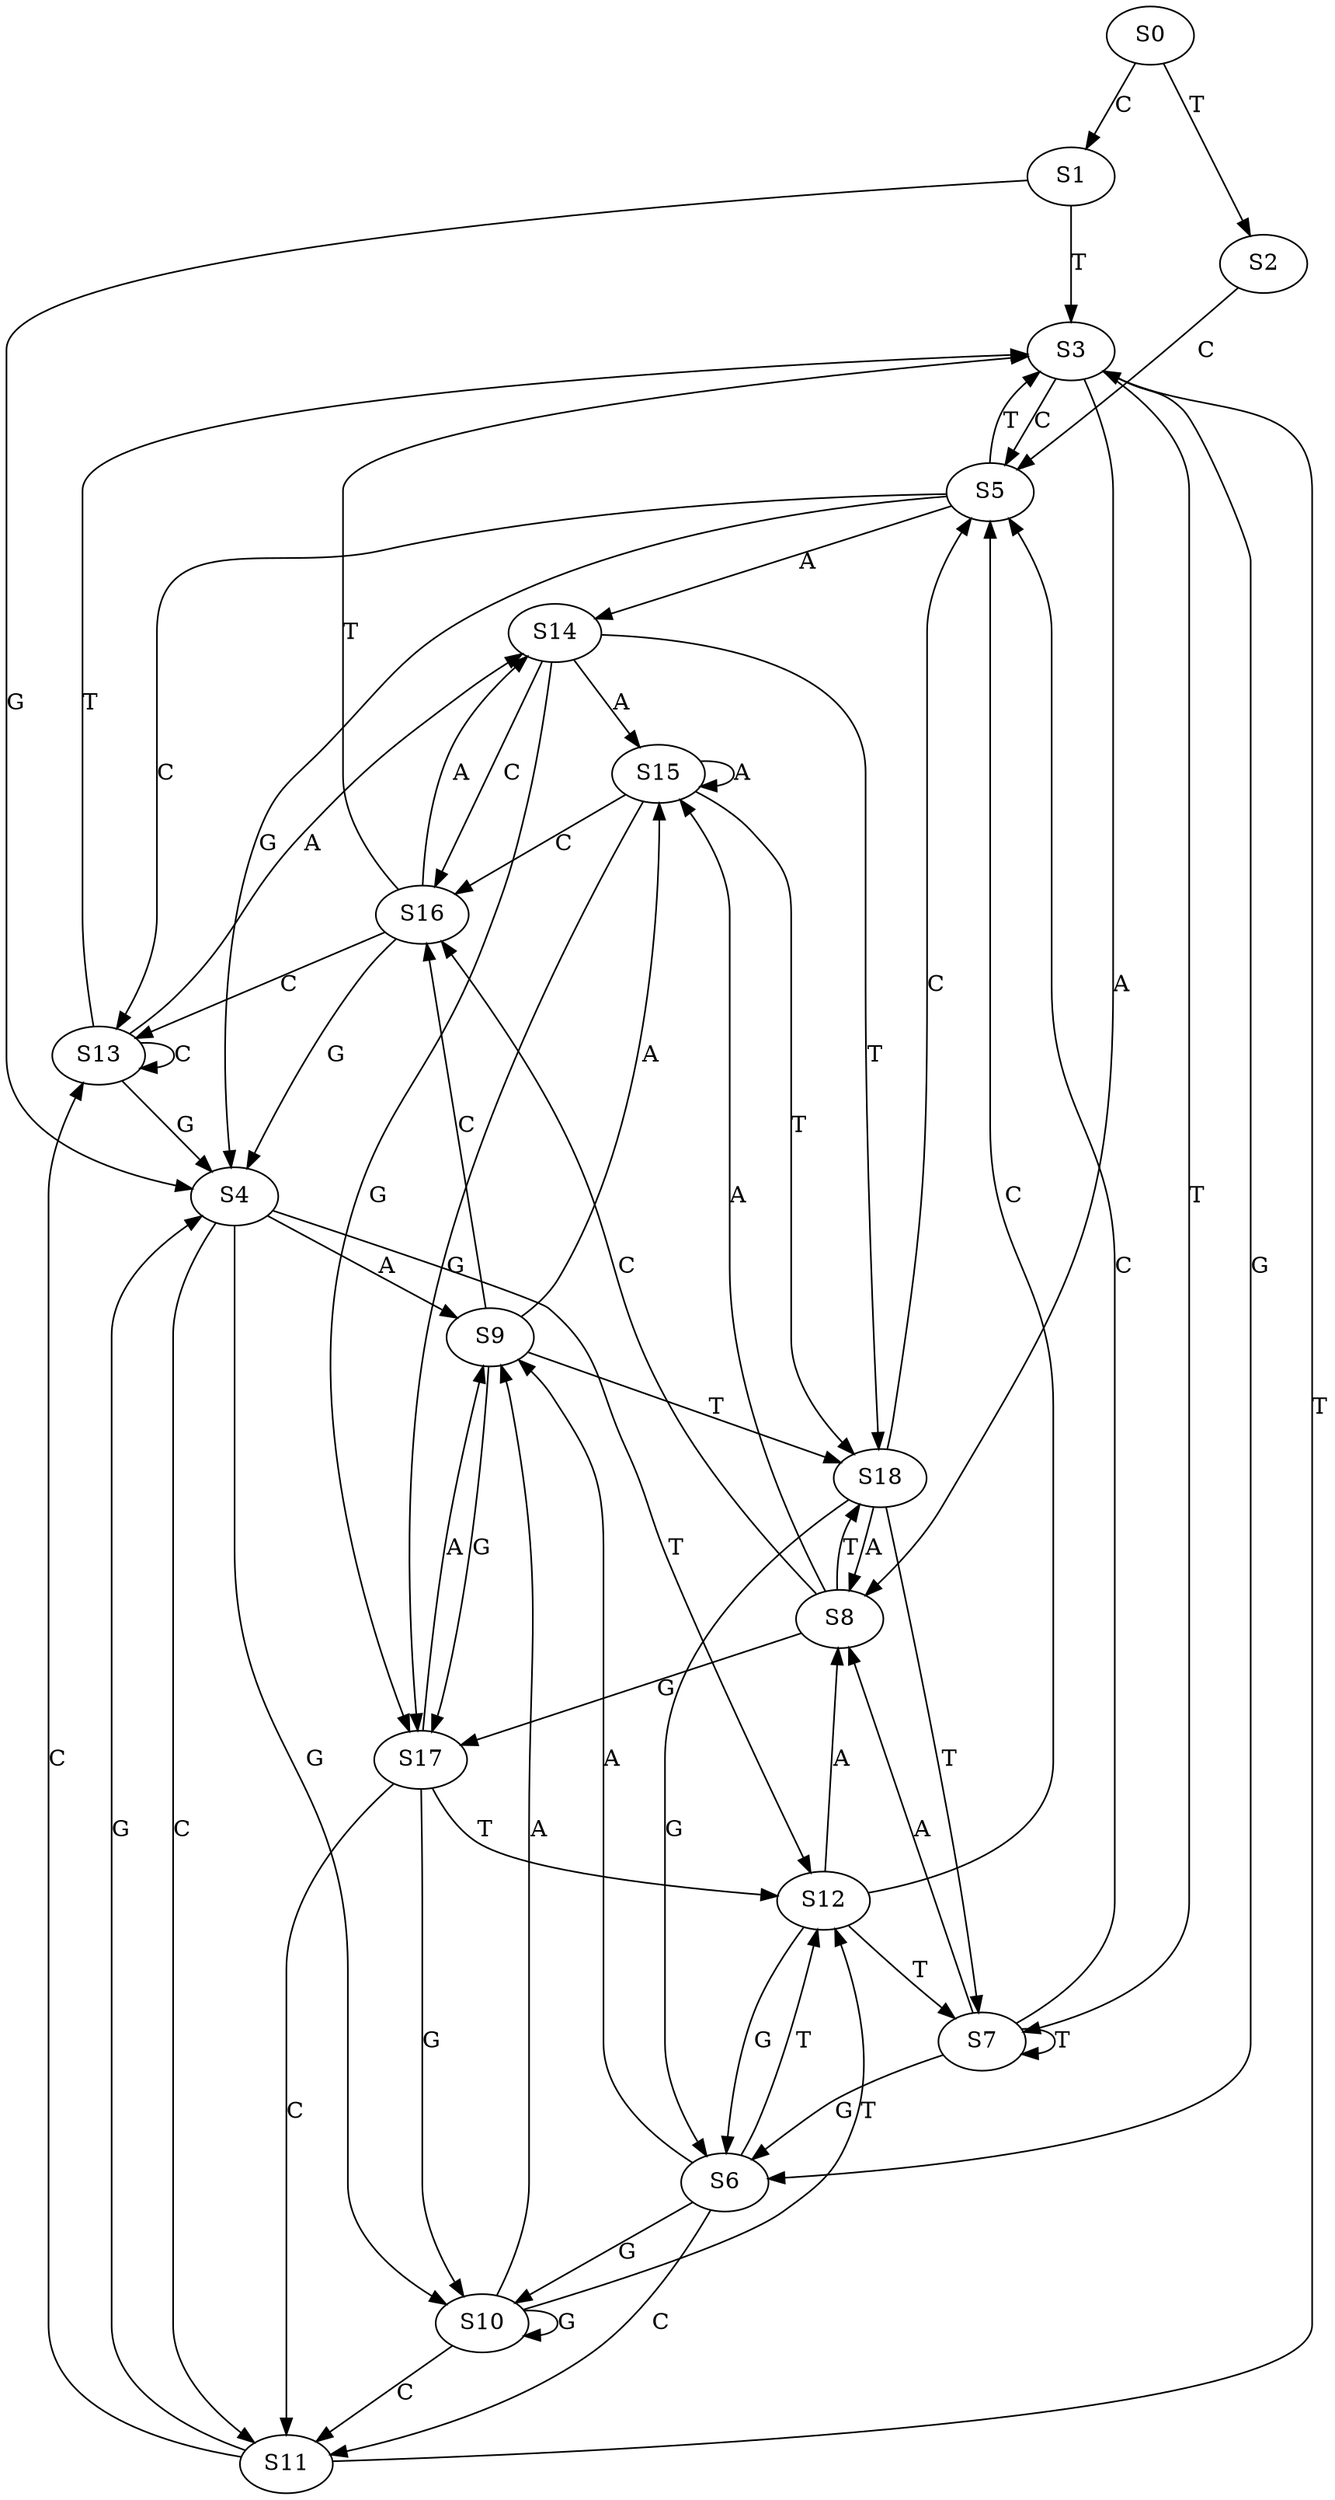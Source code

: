 strict digraph  {
	S0 -> S1 [ label = C ];
	S0 -> S2 [ label = T ];
	S1 -> S3 [ label = T ];
	S1 -> S4 [ label = G ];
	S2 -> S5 [ label = C ];
	S3 -> S6 [ label = G ];
	S3 -> S5 [ label = C ];
	S3 -> S7 [ label = T ];
	S3 -> S8 [ label = A ];
	S4 -> S9 [ label = A ];
	S4 -> S10 [ label = G ];
	S4 -> S11 [ label = C ];
	S4 -> S12 [ label = T ];
	S5 -> S3 [ label = T ];
	S5 -> S4 [ label = G ];
	S5 -> S13 [ label = C ];
	S5 -> S14 [ label = A ];
	S6 -> S11 [ label = C ];
	S6 -> S9 [ label = A ];
	S6 -> S10 [ label = G ];
	S6 -> S12 [ label = T ];
	S7 -> S6 [ label = G ];
	S7 -> S5 [ label = C ];
	S7 -> S8 [ label = A ];
	S7 -> S7 [ label = T ];
	S8 -> S15 [ label = A ];
	S8 -> S16 [ label = C ];
	S8 -> S17 [ label = G ];
	S8 -> S18 [ label = T ];
	S9 -> S16 [ label = C ];
	S9 -> S17 [ label = G ];
	S9 -> S15 [ label = A ];
	S9 -> S18 [ label = T ];
	S10 -> S12 [ label = T ];
	S10 -> S11 [ label = C ];
	S10 -> S9 [ label = A ];
	S10 -> S10 [ label = G ];
	S11 -> S4 [ label = G ];
	S11 -> S3 [ label = T ];
	S11 -> S13 [ label = C ];
	S12 -> S6 [ label = G ];
	S12 -> S5 [ label = C ];
	S12 -> S7 [ label = T ];
	S12 -> S8 [ label = A ];
	S13 -> S4 [ label = G ];
	S13 -> S3 [ label = T ];
	S13 -> S13 [ label = C ];
	S13 -> S14 [ label = A ];
	S14 -> S16 [ label = C ];
	S14 -> S15 [ label = A ];
	S14 -> S18 [ label = T ];
	S14 -> S17 [ label = G ];
	S15 -> S17 [ label = G ];
	S15 -> S15 [ label = A ];
	S15 -> S16 [ label = C ];
	S15 -> S18 [ label = T ];
	S16 -> S3 [ label = T ];
	S16 -> S4 [ label = G ];
	S16 -> S13 [ label = C ];
	S16 -> S14 [ label = A ];
	S17 -> S10 [ label = G ];
	S17 -> S11 [ label = C ];
	S17 -> S12 [ label = T ];
	S17 -> S9 [ label = A ];
	S18 -> S8 [ label = A ];
	S18 -> S6 [ label = G ];
	S18 -> S7 [ label = T ];
	S18 -> S5 [ label = C ];
}
